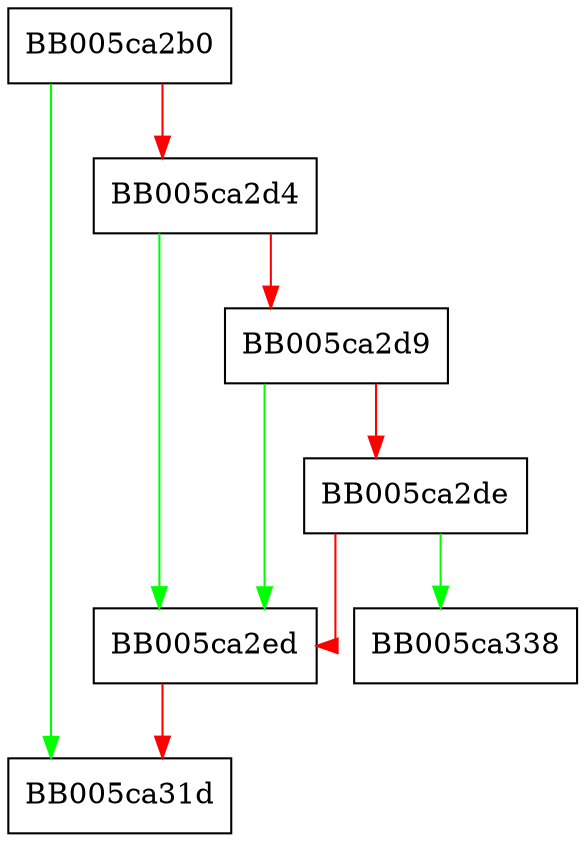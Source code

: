 digraph evp_keymgmt_util_gen {
  node [shape="box"];
  graph [splines=ortho];
  BB005ca2b0 -> BB005ca31d [color="green"];
  BB005ca2b0 -> BB005ca2d4 [color="red"];
  BB005ca2d4 -> BB005ca2ed [color="green"];
  BB005ca2d4 -> BB005ca2d9 [color="red"];
  BB005ca2d9 -> BB005ca2ed [color="green"];
  BB005ca2d9 -> BB005ca2de [color="red"];
  BB005ca2de -> BB005ca338 [color="green"];
  BB005ca2de -> BB005ca2ed [color="red"];
  BB005ca2ed -> BB005ca31d [color="red"];
}